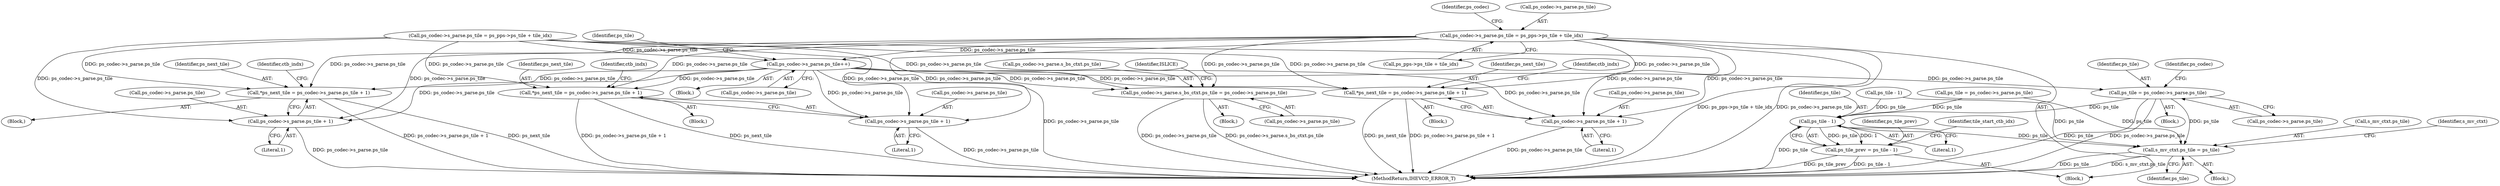 digraph "0_Android_bcfc7124f6ef9f1ec128fb2e90de774a5b33d199_0@integer" {
"1001180" [label="(Call,ps_codec->s_parse.ps_tile = ps_pps->ps_tile + tile_idx)"];
"1002288" [label="(Call,*ps_next_tile = ps_codec->s_parse.ps_tile + 1)"];
"1002290" [label="(Call,ps_codec->s_parse.ps_tile + 1)"];
"1002451" [label="(Call,*ps_next_tile = ps_codec->s_parse.ps_tile + 1)"];
"1002453" [label="(Call,ps_codec->s_parse.ps_tile + 1)"];
"1002584" [label="(Call,*ps_next_tile = ps_codec->s_parse.ps_tile + 1)"];
"1002586" [label="(Call,ps_codec->s_parse.ps_tile + 1)"];
"1004130" [label="(Call,ps_codec->s_parse.s_bs_ctxt.ps_tile = ps_codec->s_parse.ps_tile)"];
"1004529" [label="(Call,ps_codec->s_parse.ps_tile++)"];
"1004581" [label="(Call,ps_tile = ps_codec->s_parse.ps_tile)"];
"1001200" [label="(Call,ps_tile - 1)"];
"1001198" [label="(Call,ps_tile_prev = ps_tile - 1)"];
"1003351" [label="(Call,s_mv_ctxt.ps_tile = ps_tile)"];
"1001130" [label="(Block,)"];
"1002454" [label="(Call,ps_codec->s_parse.ps_tile)"];
"1001194" [label="(Identifier,ps_codec)"];
"1004581" [label="(Call,ps_tile = ps_codec->s_parse.ps_tile)"];
"1002586" [label="(Call,ps_codec->s_parse.ps_tile + 1)"];
"1003351" [label="(Call,s_mv_ctxt.ps_tile = ps_tile)"];
"1002286" [label="(Block,)"];
"1002290" [label="(Call,ps_codec->s_parse.ps_tile + 1)"];
"1003355" [label="(Identifier,ps_tile)"];
"1004582" [label="(Identifier,ps_tile)"];
"1002582" [label="(Block,)"];
"1004591" [label="(Identifier,ps_codec)"];
"1004138" [label="(Call,ps_codec->s_parse.ps_tile)"];
"1004131" [label="(Call,ps_codec->s_parse.s_bs_ctxt.ps_tile)"];
"1004145" [label="(Identifier,ISLICE)"];
"1002453" [label="(Call,ps_codec->s_parse.ps_tile + 1)"];
"1002585" [label="(Identifier,ps_next_tile)"];
"1002587" [label="(Call,ps_codec->s_parse.ps_tile)"];
"1001201" [label="(Identifier,ps_tile)"];
"1003352" [label="(Call,s_mv_ctxt.ps_tile)"];
"1001202" [label="(Literal,1)"];
"1000399" [label="(Call,ps_tile = ps_codec->s_parse.ps_tile)"];
"1002584" [label="(Call,*ps_next_tile = ps_codec->s_parse.ps_tile + 1)"];
"1001186" [label="(Call,ps_pps->ps_tile + tile_idx)"];
"1000381" [label="(Call,ps_codec->s_parse.ps_tile = ps_pps->ps_tile + tile_idx)"];
"1004583" [label="(Call,ps_codec->s_parse.ps_tile)"];
"1003358" [label="(Identifier,s_mv_ctxt)"];
"1004514" [label="(Block,)"];
"1004530" [label="(Call,ps_codec->s_parse.ps_tile)"];
"1004540" [label="(Identifier,ps_tile)"];
"1001199" [label="(Identifier,ps_tile_prev)"];
"1003296" [label="(Block,)"];
"1002298" [label="(Identifier,ctb_indx)"];
"1001180" [label="(Call,ps_codec->s_parse.ps_tile = ps_pps->ps_tile + tile_idx)"];
"1001181" [label="(Call,ps_codec->s_parse.ps_tile)"];
"1002296" [label="(Literal,1)"];
"1001198" [label="(Call,ps_tile_prev = ps_tile - 1)"];
"1000410" [label="(Call,ps_tile - 1)"];
"1001204" [label="(Identifier,tile_start_ctb_idx)"];
"1002594" [label="(Identifier,ctb_indx)"];
"1005173" [label="(MethodReturn,IHEVCD_ERROR_T)"];
"1004580" [label="(Block,)"];
"1002451" [label="(Call,*ps_next_tile = ps_codec->s_parse.ps_tile + 1)"];
"1002592" [label="(Literal,1)"];
"1001200" [label="(Call,ps_tile - 1)"];
"1004529" [label="(Call,ps_codec->s_parse.ps_tile++)"];
"1003789" [label="(Block,)"];
"1002449" [label="(Block,)"];
"1004130" [label="(Call,ps_codec->s_parse.s_bs_ctxt.ps_tile = ps_codec->s_parse.ps_tile)"];
"1002459" [label="(Literal,1)"];
"1002291" [label="(Call,ps_codec->s_parse.ps_tile)"];
"1002289" [label="(Identifier,ps_next_tile)"];
"1002288" [label="(Call,*ps_next_tile = ps_codec->s_parse.ps_tile + 1)"];
"1002452" [label="(Identifier,ps_next_tile)"];
"1002461" [label="(Identifier,ctb_indx)"];
"1001180" -> "1001130"  [label="AST: "];
"1001180" -> "1001186"  [label="CFG: "];
"1001181" -> "1001180"  [label="AST: "];
"1001186" -> "1001180"  [label="AST: "];
"1001194" -> "1001180"  [label="CFG: "];
"1001180" -> "1005173"  [label="DDG: ps_pps->ps_tile + tile_idx"];
"1001180" -> "1005173"  [label="DDG: ps_codec->s_parse.ps_tile"];
"1001180" -> "1002288"  [label="DDG: ps_codec->s_parse.ps_tile"];
"1001180" -> "1002290"  [label="DDG: ps_codec->s_parse.ps_tile"];
"1001180" -> "1002451"  [label="DDG: ps_codec->s_parse.ps_tile"];
"1001180" -> "1002453"  [label="DDG: ps_codec->s_parse.ps_tile"];
"1001180" -> "1002584"  [label="DDG: ps_codec->s_parse.ps_tile"];
"1001180" -> "1002586"  [label="DDG: ps_codec->s_parse.ps_tile"];
"1001180" -> "1004130"  [label="DDG: ps_codec->s_parse.ps_tile"];
"1001180" -> "1004529"  [label="DDG: ps_codec->s_parse.ps_tile"];
"1002288" -> "1002286"  [label="AST: "];
"1002288" -> "1002290"  [label="CFG: "];
"1002289" -> "1002288"  [label="AST: "];
"1002290" -> "1002288"  [label="AST: "];
"1002298" -> "1002288"  [label="CFG: "];
"1002288" -> "1005173"  [label="DDG: ps_codec->s_parse.ps_tile + 1"];
"1002288" -> "1005173"  [label="DDG: ps_next_tile"];
"1004529" -> "1002288"  [label="DDG: ps_codec->s_parse.ps_tile"];
"1000381" -> "1002288"  [label="DDG: ps_codec->s_parse.ps_tile"];
"1002290" -> "1002296"  [label="CFG: "];
"1002291" -> "1002290"  [label="AST: "];
"1002296" -> "1002290"  [label="AST: "];
"1002290" -> "1005173"  [label="DDG: ps_codec->s_parse.ps_tile"];
"1004529" -> "1002290"  [label="DDG: ps_codec->s_parse.ps_tile"];
"1000381" -> "1002290"  [label="DDG: ps_codec->s_parse.ps_tile"];
"1002451" -> "1002449"  [label="AST: "];
"1002451" -> "1002453"  [label="CFG: "];
"1002452" -> "1002451"  [label="AST: "];
"1002453" -> "1002451"  [label="AST: "];
"1002461" -> "1002451"  [label="CFG: "];
"1002451" -> "1005173"  [label="DDG: ps_codec->s_parse.ps_tile + 1"];
"1002451" -> "1005173"  [label="DDG: ps_next_tile"];
"1004529" -> "1002451"  [label="DDG: ps_codec->s_parse.ps_tile"];
"1000381" -> "1002451"  [label="DDG: ps_codec->s_parse.ps_tile"];
"1002453" -> "1002459"  [label="CFG: "];
"1002454" -> "1002453"  [label="AST: "];
"1002459" -> "1002453"  [label="AST: "];
"1002453" -> "1005173"  [label="DDG: ps_codec->s_parse.ps_tile"];
"1004529" -> "1002453"  [label="DDG: ps_codec->s_parse.ps_tile"];
"1000381" -> "1002453"  [label="DDG: ps_codec->s_parse.ps_tile"];
"1002584" -> "1002582"  [label="AST: "];
"1002584" -> "1002586"  [label="CFG: "];
"1002585" -> "1002584"  [label="AST: "];
"1002586" -> "1002584"  [label="AST: "];
"1002594" -> "1002584"  [label="CFG: "];
"1002584" -> "1005173"  [label="DDG: ps_next_tile"];
"1002584" -> "1005173"  [label="DDG: ps_codec->s_parse.ps_tile + 1"];
"1004529" -> "1002584"  [label="DDG: ps_codec->s_parse.ps_tile"];
"1000381" -> "1002584"  [label="DDG: ps_codec->s_parse.ps_tile"];
"1002586" -> "1002592"  [label="CFG: "];
"1002587" -> "1002586"  [label="AST: "];
"1002592" -> "1002586"  [label="AST: "];
"1002586" -> "1005173"  [label="DDG: ps_codec->s_parse.ps_tile"];
"1004529" -> "1002586"  [label="DDG: ps_codec->s_parse.ps_tile"];
"1000381" -> "1002586"  [label="DDG: ps_codec->s_parse.ps_tile"];
"1004130" -> "1003789"  [label="AST: "];
"1004130" -> "1004138"  [label="CFG: "];
"1004131" -> "1004130"  [label="AST: "];
"1004138" -> "1004130"  [label="AST: "];
"1004145" -> "1004130"  [label="CFG: "];
"1004130" -> "1005173"  [label="DDG: ps_codec->s_parse.s_bs_ctxt.ps_tile"];
"1004130" -> "1005173"  [label="DDG: ps_codec->s_parse.ps_tile"];
"1004529" -> "1004130"  [label="DDG: ps_codec->s_parse.ps_tile"];
"1000381" -> "1004130"  [label="DDG: ps_codec->s_parse.ps_tile"];
"1004529" -> "1004514"  [label="AST: "];
"1004529" -> "1004530"  [label="CFG: "];
"1004530" -> "1004529"  [label="AST: "];
"1004540" -> "1004529"  [label="CFG: "];
"1004529" -> "1005173"  [label="DDG: ps_codec->s_parse.ps_tile"];
"1000381" -> "1004529"  [label="DDG: ps_codec->s_parse.ps_tile"];
"1004529" -> "1004581"  [label="DDG: ps_codec->s_parse.ps_tile"];
"1004581" -> "1004580"  [label="AST: "];
"1004581" -> "1004583"  [label="CFG: "];
"1004582" -> "1004581"  [label="AST: "];
"1004583" -> "1004581"  [label="AST: "];
"1004591" -> "1004581"  [label="CFG: "];
"1004581" -> "1005173"  [label="DDG: ps_tile"];
"1004581" -> "1005173"  [label="DDG: ps_codec->s_parse.ps_tile"];
"1004581" -> "1001200"  [label="DDG: ps_tile"];
"1004581" -> "1003351"  [label="DDG: ps_tile"];
"1001200" -> "1001198"  [label="AST: "];
"1001200" -> "1001202"  [label="CFG: "];
"1001201" -> "1001200"  [label="AST: "];
"1001202" -> "1001200"  [label="AST: "];
"1001198" -> "1001200"  [label="CFG: "];
"1001200" -> "1005173"  [label="DDG: ps_tile"];
"1001200" -> "1001198"  [label="DDG: ps_tile"];
"1001200" -> "1001198"  [label="DDG: 1"];
"1000410" -> "1001200"  [label="DDG: ps_tile"];
"1000399" -> "1001200"  [label="DDG: ps_tile"];
"1001200" -> "1003351"  [label="DDG: ps_tile"];
"1001198" -> "1001130"  [label="AST: "];
"1001199" -> "1001198"  [label="AST: "];
"1001204" -> "1001198"  [label="CFG: "];
"1001198" -> "1005173"  [label="DDG: ps_tile_prev"];
"1001198" -> "1005173"  [label="DDG: ps_tile - 1"];
"1003351" -> "1003296"  [label="AST: "];
"1003351" -> "1003355"  [label="CFG: "];
"1003352" -> "1003351"  [label="AST: "];
"1003355" -> "1003351"  [label="AST: "];
"1003358" -> "1003351"  [label="CFG: "];
"1003351" -> "1005173"  [label="DDG: s_mv_ctxt.ps_tile"];
"1003351" -> "1005173"  [label="DDG: ps_tile"];
"1000410" -> "1003351"  [label="DDG: ps_tile"];
"1000399" -> "1003351"  [label="DDG: ps_tile"];
}
